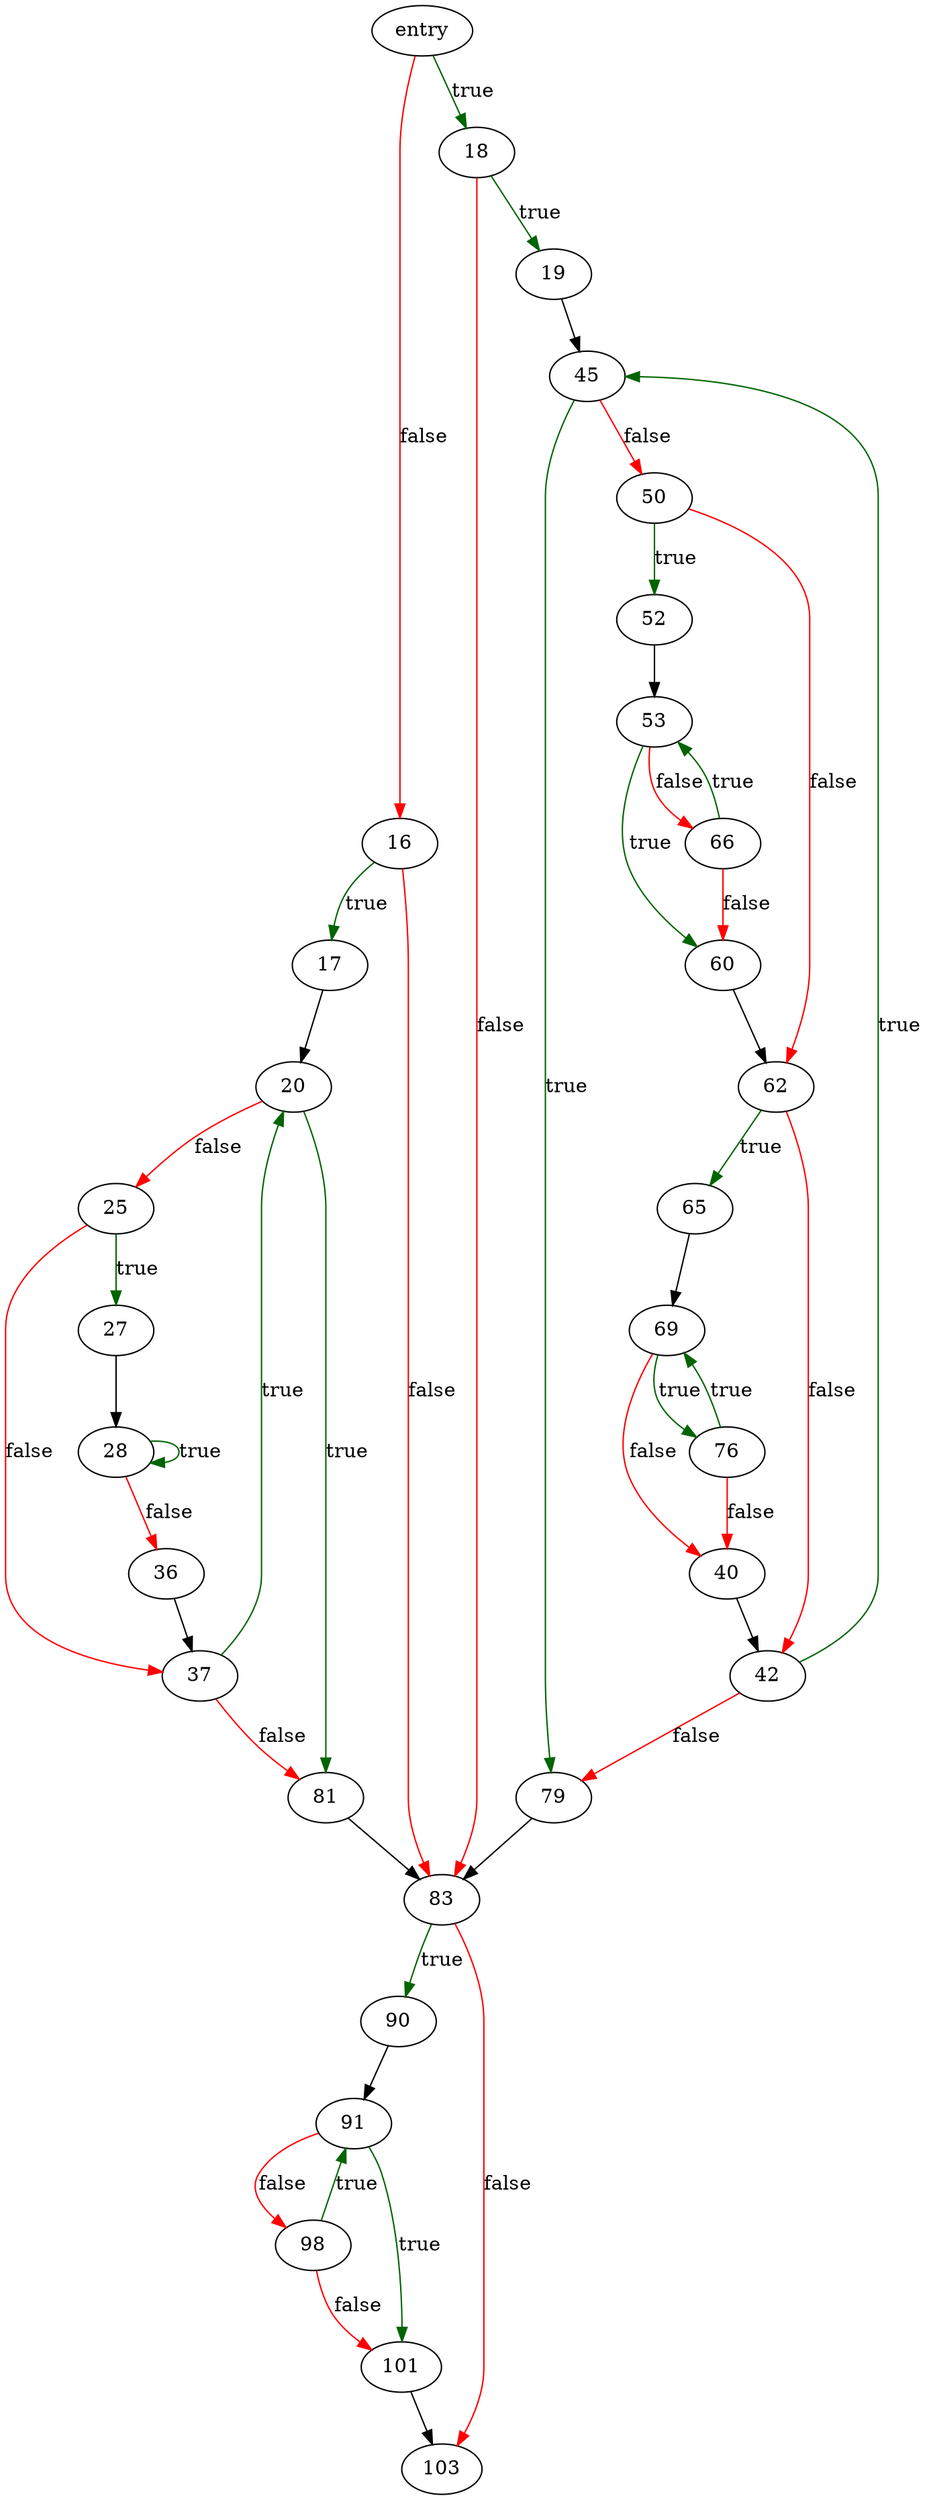 digraph "begfield" {
	// Node definitions.
	2 [label=entry];
	16;
	17;
	18;
	19;
	20;
	25;
	27;
	28;
	36;
	37;
	40;
	42;
	45;
	50;
	52;
	53;
	60;
	62;
	65;
	66;
	69;
	76;
	79;
	81;
	83;
	90;
	91;
	98;
	101;
	103;

	// Edge definitions.
	2 -> 16 [
		color=red
		label=false
	];
	2 -> 18 [
		color=darkgreen
		label=true
	];
	16 -> 17 [
		color=darkgreen
		label=true
	];
	16 -> 83 [
		color=red
		label=false
	];
	17 -> 20;
	18 -> 19 [
		color=darkgreen
		label=true
	];
	18 -> 83 [
		color=red
		label=false
	];
	19 -> 45;
	20 -> 25 [
		color=red
		label=false
	];
	20 -> 81 [
		color=darkgreen
		label=true
	];
	25 -> 27 [
		color=darkgreen
		label=true
	];
	25 -> 37 [
		color=red
		label=false
	];
	27 -> 28;
	28 -> 28 [
		color=darkgreen
		label=true
	];
	28 -> 36 [
		color=red
		label=false
	];
	36 -> 37;
	37 -> 20 [
		color=darkgreen
		label=true
	];
	37 -> 81 [
		color=red
		label=false
	];
	40 -> 42;
	42 -> 45 [
		color=darkgreen
		label=true
	];
	42 -> 79 [
		color=red
		label=false
	];
	45 -> 50 [
		color=red
		label=false
	];
	45 -> 79 [
		color=darkgreen
		label=true
	];
	50 -> 52 [
		color=darkgreen
		label=true
	];
	50 -> 62 [
		color=red
		label=false
	];
	52 -> 53;
	53 -> 60 [
		color=darkgreen
		label=true
	];
	53 -> 66 [
		color=red
		label=false
	];
	60 -> 62;
	62 -> 42 [
		color=red
		label=false
	];
	62 -> 65 [
		color=darkgreen
		label=true
	];
	65 -> 69;
	66 -> 53 [
		color=darkgreen
		label=true
	];
	66 -> 60 [
		color=red
		label=false
	];
	69 -> 40 [
		color=red
		label=false
	];
	69 -> 76 [
		color=darkgreen
		label=true
	];
	76 -> 40 [
		color=red
		label=false
	];
	76 -> 69 [
		color=darkgreen
		label=true
	];
	79 -> 83;
	81 -> 83;
	83 -> 90 [
		color=darkgreen
		label=true
	];
	83 -> 103 [
		color=red
		label=false
	];
	90 -> 91;
	91 -> 98 [
		color=red
		label=false
	];
	91 -> 101 [
		color=darkgreen
		label=true
	];
	98 -> 91 [
		color=darkgreen
		label=true
	];
	98 -> 101 [
		color=red
		label=false
	];
	101 -> 103;
}